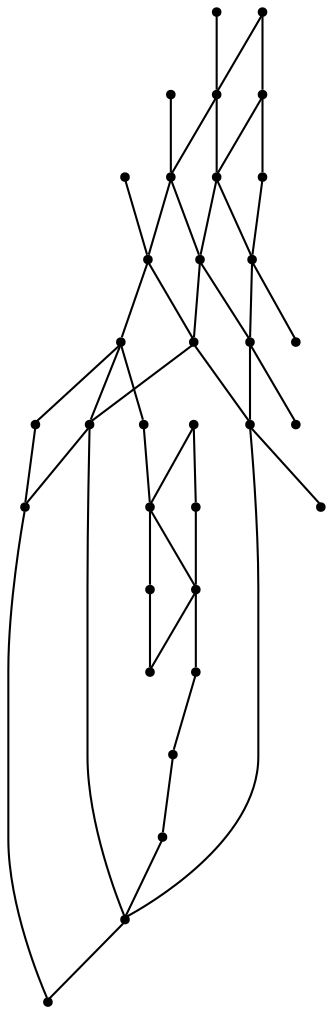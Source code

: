 graph {
  node [shape=point,comment="{\"directed\":false,\"doi\":\"10.1007/978-3-642-18469-7_28\",\"figure\":\"3 (3)\"}"]

  v0 [pos="1501.8643941381192,718.1010079057066"]
  v1 [pos="1501.8643941381192,668.0930258225699"]
  v2 [pos="1451.8230973587627,618.0850437394331"]
  v3 [pos="1451.8230973587627,818.1169720719805"]
  v4 [pos="1426.8024489690843,818.1169720719806"]
  v5 [pos="1426.8025762306831,768.1089899888436"]
  v6 [pos="1426.8025762306831,868.1249541551173"]
  v7 [pos="1426.8025762306831,918.1329362382543"]
  v8 [pos="1426.8025762306831,1068.156882487665"]
  v9 [pos="1426.8024489690845,1118.1648645708017"]
  v10 [pos="1376.761152189728,818.1169720719805"]
  v11 [pos="1376.7612794513266,768.1089899888436"]
  v12 [pos="1376.7612794513266,868.1249541551174"]
  v13 [pos="1376.7612794513266,918.1329362382543"]
  v14 [pos="1376.7612794513266,1068.156882487665"]
  v15 [pos="1376.761152189728,1118.1648645708017"]
  v16 [pos="1326.71998267197,768.1089899888436"]
  v17 [pos="1326.7198554103713,818.1169720719806"]
  v18 [pos="1301.699207020693,818.1169720719806"]
  v19 [pos="1326.71998267197,868.1249541551173"]
  v20 [pos="1326.71998267197,918.1329362382543"]
  v21 [pos="1326.7199826719698,1068.156882487665"]
  v22 [pos="1326.7198554103713,1118.1648645708017"]
  v23 [pos="1301.699207020693,618.0850437394331"]
  v24 [pos="1301.6993342822916,718.1010079057066"]
  v25 [pos="1301.699207020693,668.0930258225699"]
  v26 [pos="1476.8438730100395,868.1249541551173"]
  v27 [pos="1276.6786858926134,868.1249541551174"]
  v28 [pos="1476.8438730100395,918.1329362382543"]
  v29 [pos="1276.6786858926134,918.1329362382543"]
  v30 [pos="1476.8438730100397,1068.1568824876647"]
  v31 [pos="1276.6786858926134,1068.1568824876647"]
  v32 [pos="1251.6579102413364,718.1010079057068"]
  v33 [pos="1251.6579102413364,668.0930258225699"]

  v0 -- v1 [id="-1",pos="1501.8643941381192,718.1010079057066 1501.8643941381192,668.0930258225699 1501.8643941381192,668.0930258225699 1501.8643941381192,668.0930258225699"]
  v32 -- v24 [id="-3",pos="1251.6579102413364,718.1010079057068 1301.6993342822916,718.1010079057066 1301.6993342822916,718.1010079057066 1301.6993342822916,718.1010079057066"]
  v24 -- v0 [id="-4",pos="1301.6993342822916,718.1010079057066 1501.8643941381192,718.1010079057066 1501.8643941381192,718.1010079057066 1501.8643941381192,718.1010079057066"]
  v33 -- v25 [id="-7",pos="1251.6579102413364,668.0930258225699 1301.699207020693,668.0930258225699 1301.699207020693,668.0930258225699 1301.699207020693,668.0930258225699"]
  v25 -- v1 [id="-8",pos="1301.699207020693,668.0930258225699 1501.8643941381192,668.0930258225699 1501.8643941381192,668.0930258225699 1501.8643941381192,668.0930258225699"]
  v2 -- v3 [id="-10",pos="1451.8230973587627,618.0850437394331 1451.8230973587627,818.1169720719805 1451.8230973587627,818.1169720719805 1451.8230973587627,818.1169720719805"]
  v3 -- v4 [id="-11",pos="1451.8230973587627,818.1169720719805 1426.8024489690843,818.1169720719806 1426.8024489690843,818.1169720719806 1426.8024489690843,818.1169720719806"]
  v4 -- v5 [id="-12",pos="1426.8024489690843,818.1169720719806 1426.8025762306831,768.1089899888436 1426.8025762306831,768.1089899888436 1426.8025762306831,768.1089899888436"]
  v32 -- v33 [id="-13",pos="1251.6579102413364,718.1010079057068 1251.6579102413364,668.0930258225699 1251.6579102413364,668.0930258225699 1251.6579102413364,668.0930258225699"]
  v31 -- v21 [id="-14",pos="1276.6786858926134,1068.1568824876647 1326.7199826719698,1068.156882487665 1326.7199826719698,1068.156882487665 1326.7199826719698,1068.156882487665"]
  v21 -- v14 [id="-15",pos="1326.7199826719698,1068.156882487665 1376.7612794513266,1068.156882487665 1376.7612794513266,1068.156882487665 1376.7612794513266,1068.156882487665"]
  v14 -- v8 [id="-16",pos="1376.7612794513266,1068.156882487665 1426.8025762306831,1068.156882487665 1426.8025762306831,1068.156882487665 1426.8025762306831,1068.156882487665"]
  v8 -- v30 [id="-17",pos="1426.8025762306831,1068.156882487665 1476.8438730100397,1068.1568824876647 1476.8438730100397,1068.1568824876647 1476.8438730100397,1068.1568824876647"]
  v29 -- v20 [id="-18",pos="1276.6786858926134,918.1329362382543 1326.71998267197,918.1329362382543 1326.71998267197,918.1329362382543 1326.71998267197,918.1329362382543"]
  v20 -- v13 [id="-19",pos="1326.71998267197,918.1329362382543 1376.7612794513266,918.1329362382543 1376.7612794513266,918.1329362382543 1376.7612794513266,918.1329362382543"]
  v13 -- v7 [id="-20",pos="1376.7612794513266,918.1329362382543 1426.8025762306831,918.1329362382543 1426.8025762306831,918.1329362382543 1426.8025762306831,918.1329362382543"]
  v7 -- v28 [id="-21",pos="1426.8025762306831,918.1329362382543 1476.8438730100395,918.1329362382543 1476.8438730100395,918.1329362382543 1476.8438730100395,918.1329362382543"]
  v27 -- v19 [id="-22",pos="1276.6786858926134,868.1249541551174 1326.71998267197,868.1249541551173 1326.71998267197,868.1249541551173 1326.71998267197,868.1249541551173"]
  v19 -- v12 [id="-23",pos="1326.71998267197,868.1249541551173 1376.7612794513266,868.1249541551174 1376.7612794513266,868.1249541551174 1376.7612794513266,868.1249541551174"]
  v12 -- v6 [id="-24",pos="1376.7612794513266,868.1249541551174 1426.8025762306831,868.1249541551173 1426.8025762306831,868.1249541551173 1426.8025762306831,868.1249541551173"]
  v6 -- v26 [id="-25",pos="1426.8025762306831,868.1249541551173 1476.8438730100395,868.1249541551173 1476.8438730100395,868.1249541551173 1476.8438730100395,868.1249541551173"]
  v18 -- v24 [id="-26",pos="1301.699207020693,818.1169720719806 1301.6993342822916,718.1010079057066 1301.6993342822916,718.1010079057066 1301.6993342822916,718.1010079057066"]
  v24 -- v25 [id="-27",pos="1301.6993342822916,718.1010079057066 1301.699207020693,668.0930258225699 1301.699207020693,668.0930258225699 1301.699207020693,668.0930258225699"]
  v25 -- v23 [id="-28",pos="1301.699207020693,668.0930258225699 1301.699207020693,618.0850437394331 1301.699207020693,618.0850437394331 1301.699207020693,618.0850437394331"]
  v23 -- v2 [id="-30",pos="1301.699207020693,618.0850437394331 1451.8230973587627,618.0850437394331 1451.8230973587627,618.0850437394331 1451.8230973587627,618.0850437394331"]
  v22 -- v15 [id="-32",pos="1326.7198554103713,1118.1648645708017 1376.761152189728,1118.1648645708017 1376.761152189728,1118.1648645708017 1376.761152189728,1118.1648645708017"]
  v15 -- v9 [id="-33",pos="1376.761152189728,1118.1648645708017 1426.8024489690845,1118.1648645708017 1426.8024489690845,1118.1648645708017 1426.8024489690845,1118.1648645708017"]
  v22 -- v21 [id="-34",pos="1326.7198554103713,1118.1648645708017 1326.7199826719698,1068.156882487665 1326.7199826719698,1068.156882487665 1326.7199826719698,1068.156882487665"]
  v21 -- v20 [id="-35",pos="1326.7199826719698,1068.156882487665 1326.71998267197,918.1329362382543 1326.71998267197,918.1329362382543 1326.71998267197,918.1329362382543"]
  v20 -- v19 [id="-36",pos="1326.71998267197,918.1329362382543 1326.71998267197,868.1249541551173 1326.71998267197,868.1249541551173 1326.71998267197,868.1249541551173"]
  v19 -- v17 [id="-37",pos="1326.71998267197,868.1249541551173 1326.7198554103713,818.1169720719806 1326.7198554103713,818.1169720719806 1326.7198554103713,818.1169720719806"]
  v17 -- v16 [id="-38",pos="1326.7198554103713,818.1169720719806 1326.71998267197,768.1089899888436 1326.71998267197,768.1089899888436 1326.71998267197,768.1089899888436"]
  v17 -- v10 [id="-45",pos="1326.7198554103713,818.1169720719806 1376.761152189728,818.1169720719805 1376.761152189728,818.1169720719805 1376.761152189728,818.1169720719805"]
  v10 -- v4 [id="-46",pos="1376.761152189728,818.1169720719805 1426.8024489690843,818.1169720719806 1426.8024489690843,818.1169720719806 1426.8024489690843,818.1169720719806"]
  v17 -- v18 [id="-47",pos="1326.7198554103713,818.1169720719806 1301.699207020693,818.1169720719806 1301.699207020693,818.1169720719806 1301.699207020693,818.1169720719806"]
  v16 -- v11 [id="-48",pos="1326.71998267197,768.1089899888436 1376.7612794513266,768.1089899888436 1376.7612794513266,768.1089899888436 1376.7612794513266,768.1089899888436"]
  v11 -- v5 [id="-49",pos="1376.7612794513266,768.1089899888436 1426.8025762306831,768.1089899888436 1426.8025762306831,768.1089899888436 1426.8025762306831,768.1089899888436"]
  v15 -- v14 [id="-51",pos="1376.761152189728,1118.1648645708017 1376.7612794513266,1068.156882487665 1376.7612794513266,1068.156882487665 1376.7612794513266,1068.156882487665"]
  v14 -- v13 [id="-52",pos="1376.7612794513266,1068.156882487665 1376.7612794513266,918.1329362382543 1376.7612794513266,918.1329362382543 1376.7612794513266,918.1329362382543"]
  v13 -- v12 [id="-53",pos="1376.7612794513266,918.1329362382543 1376.7612794513266,868.1249541551174 1376.7612794513266,868.1249541551174 1376.7612794513266,868.1249541551174"]
  v12 -- v10 [id="-54",pos="1376.7612794513266,868.1249541551174 1376.761152189728,818.1169720719805 1376.761152189728,818.1169720719805 1376.761152189728,818.1169720719805"]
  v10 -- v11 [id="-55",pos="1376.761152189728,818.1169720719805 1376.7612794513266,768.1089899888436 1376.7612794513266,768.1089899888436 1376.7612794513266,768.1089899888436"]
  v9 -- v8 [id="-56",pos="1426.8024489690845,1118.1648645708017 1426.8025762306831,1068.156882487665 1426.8025762306831,1068.156882487665 1426.8025762306831,1068.156882487665"]
  v8 -- v7 [id="-57",pos="1426.8025762306831,1068.156882487665 1426.8025762306831,918.1329362382543 1426.8025762306831,918.1329362382543 1426.8025762306831,918.1329362382543"]
  v7 -- v6 [id="-58",pos="1426.8025762306831,918.1329362382543 1426.8025762306831,868.1249541551173 1426.8025762306831,868.1249541551173 1426.8025762306831,868.1249541551173"]
  v6 -- v4 [id="-59",pos="1426.8025762306831,868.1249541551173 1426.8024489690843,818.1169720719806 1426.8024489690843,818.1169720719806 1426.8024489690843,818.1169720719806"]
}